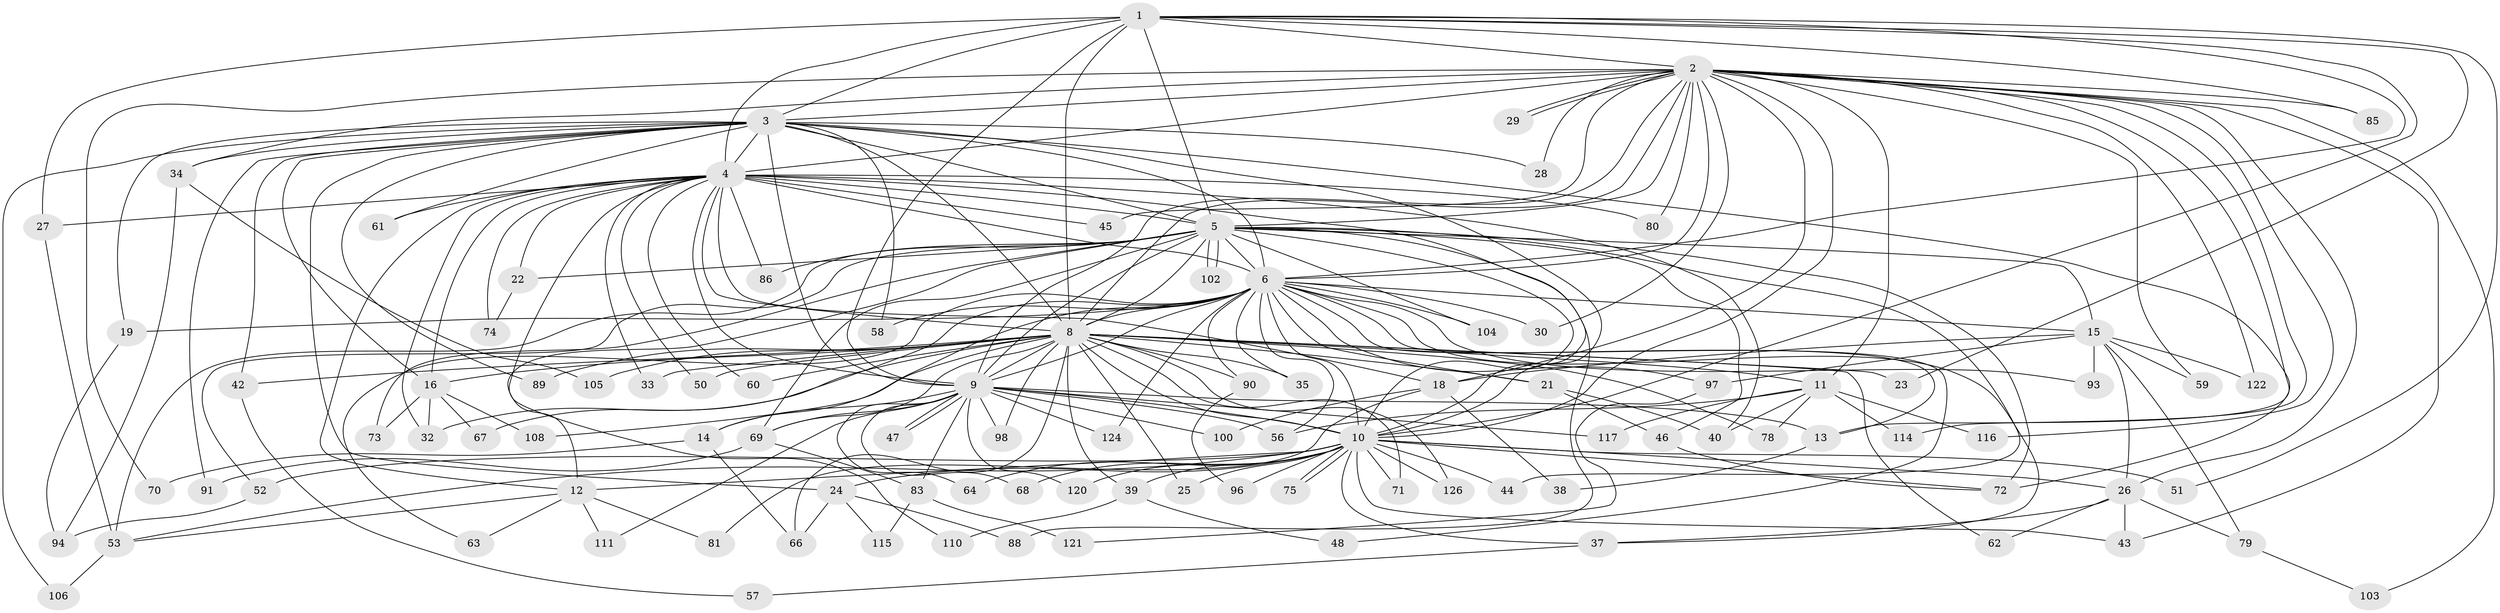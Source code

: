 // Generated by graph-tools (version 1.1) at 2025/51/02/27/25 19:51:47]
// undirected, 99 vertices, 233 edges
graph export_dot {
graph [start="1"]
  node [color=gray90,style=filled];
  1 [super="+54"];
  2 [super="+20"];
  3 [super="+92"];
  4 [super="+7"];
  5 [super="+36"];
  6 [super="+31"];
  8 [super="+112"];
  9 [super="+107"];
  10 [super="+77"];
  11 [super="+65"];
  12 [super="+17"];
  13 [super="+82"];
  14;
  15 [super="+84"];
  16 [super="+55"];
  18 [super="+49"];
  19;
  21;
  22;
  23;
  24;
  25;
  26 [super="+41"];
  27 [super="+119"];
  28;
  29;
  30;
  32;
  33;
  34 [super="+87"];
  35;
  37 [super="+101"];
  38;
  39;
  40 [super="+95"];
  42;
  43 [super="+113"];
  44;
  45;
  46;
  47;
  48;
  50;
  51;
  52;
  53 [super="+99"];
  56 [super="+123"];
  57;
  58;
  59;
  60;
  61;
  62;
  63;
  64;
  66 [super="+118"];
  67;
  68;
  69 [super="+125"];
  70;
  71;
  72 [super="+76"];
  73;
  74;
  75;
  78;
  79;
  80;
  81;
  83;
  85;
  86;
  88;
  89;
  90;
  91;
  93;
  94 [super="+109"];
  96;
  97;
  98;
  100;
  102;
  103;
  104;
  105;
  106;
  108;
  110;
  111;
  114;
  115;
  116;
  117;
  120;
  121;
  122;
  124;
  126;
  1 -- 2;
  1 -- 3;
  1 -- 4 [weight=2];
  1 -- 5;
  1 -- 6;
  1 -- 8;
  1 -- 9 [weight=2];
  1 -- 10;
  1 -- 23;
  1 -- 27;
  1 -- 51;
  1 -- 85;
  2 -- 3;
  2 -- 4 [weight=2];
  2 -- 5;
  2 -- 6;
  2 -- 8;
  2 -- 9;
  2 -- 10;
  2 -- 11;
  2 -- 13;
  2 -- 18;
  2 -- 29;
  2 -- 29;
  2 -- 30;
  2 -- 34 [weight=2];
  2 -- 45;
  2 -- 59;
  2 -- 70;
  2 -- 80;
  2 -- 85;
  2 -- 103;
  2 -- 114;
  2 -- 116;
  2 -- 122;
  2 -- 28;
  2 -- 43;
  2 -- 26;
  3 -- 4 [weight=2];
  3 -- 5;
  3 -- 6;
  3 -- 8;
  3 -- 9;
  3 -- 10;
  3 -- 19;
  3 -- 24;
  3 -- 28;
  3 -- 34;
  3 -- 42;
  3 -- 58;
  3 -- 61;
  3 -- 72;
  3 -- 89;
  3 -- 91;
  3 -- 16;
  3 -- 106;
  4 -- 5 [weight=2];
  4 -- 6 [weight=3];
  4 -- 8 [weight=2];
  4 -- 9 [weight=2];
  4 -- 10 [weight=2];
  4 -- 12;
  4 -- 18 [weight=2];
  4 -- 22;
  4 -- 27;
  4 -- 32;
  4 -- 33;
  4 -- 40;
  4 -- 45;
  4 -- 50;
  4 -- 61;
  4 -- 80;
  4 -- 86;
  4 -- 74;
  4 -- 110;
  4 -- 16;
  4 -- 60;
  5 -- 6;
  5 -- 8;
  5 -- 9;
  5 -- 10 [weight=2];
  5 -- 12;
  5 -- 15;
  5 -- 22;
  5 -- 46;
  5 -- 52;
  5 -- 72;
  5 -- 86;
  5 -- 102;
  5 -- 102;
  5 -- 104;
  5 -- 73;
  5 -- 88;
  5 -- 44;
  5 -- 53;
  5 -- 69;
  6 -- 8;
  6 -- 9 [weight=2];
  6 -- 10;
  6 -- 13;
  6 -- 14;
  6 -- 15;
  6 -- 19;
  6 -- 21;
  6 -- 30;
  6 -- 35;
  6 -- 37;
  6 -- 48;
  6 -- 56;
  6 -- 58;
  6 -- 63;
  6 -- 67;
  6 -- 90;
  6 -- 93;
  6 -- 97;
  6 -- 104;
  6 -- 124;
  8 -- 9;
  8 -- 10 [weight=2];
  8 -- 11 [weight=2];
  8 -- 16;
  8 -- 21;
  8 -- 23;
  8 -- 25;
  8 -- 32;
  8 -- 33;
  8 -- 35;
  8 -- 39;
  8 -- 42;
  8 -- 50;
  8 -- 60;
  8 -- 62;
  8 -- 69;
  8 -- 71;
  8 -- 78;
  8 -- 89;
  8 -- 90;
  8 -- 98;
  8 -- 105;
  8 -- 108;
  8 -- 126;
  8 -- 66;
  9 -- 10;
  9 -- 14;
  9 -- 47;
  9 -- 47;
  9 -- 56;
  9 -- 64;
  9 -- 68;
  9 -- 69;
  9 -- 83;
  9 -- 98;
  9 -- 100;
  9 -- 117;
  9 -- 120;
  9 -- 124;
  9 -- 13;
  9 -- 111;
  10 -- 24;
  10 -- 25;
  10 -- 26;
  10 -- 37;
  10 -- 39;
  10 -- 43;
  10 -- 44;
  10 -- 51;
  10 -- 52;
  10 -- 53;
  10 -- 64;
  10 -- 68;
  10 -- 71;
  10 -- 75;
  10 -- 75;
  10 -- 96;
  10 -- 120;
  10 -- 126;
  10 -- 12;
  10 -- 72;
  11 -- 40;
  11 -- 116;
  11 -- 117;
  11 -- 56;
  11 -- 114;
  11 -- 78;
  12 -- 81;
  12 -- 53;
  12 -- 63;
  12 -- 111;
  13 -- 38;
  14 -- 66;
  14 -- 70;
  15 -- 26;
  15 -- 59;
  15 -- 79;
  15 -- 93;
  15 -- 122;
  15 -- 97;
  15 -- 18;
  16 -- 67;
  16 -- 73;
  16 -- 108;
  16 -- 32;
  18 -- 38;
  18 -- 81;
  18 -- 100;
  19 -- 94;
  21 -- 46;
  21 -- 40;
  22 -- 74;
  24 -- 66;
  24 -- 88;
  24 -- 115;
  26 -- 43;
  26 -- 79;
  26 -- 37;
  26 -- 62;
  27 -- 53;
  34 -- 105;
  34 -- 94;
  37 -- 57;
  39 -- 48;
  39 -- 110;
  42 -- 57;
  46 -- 72;
  52 -- 94;
  53 -- 106;
  69 -- 83;
  69 -- 91;
  79 -- 103;
  83 -- 115;
  83 -- 121;
  90 -- 96;
  97 -- 121;
}
